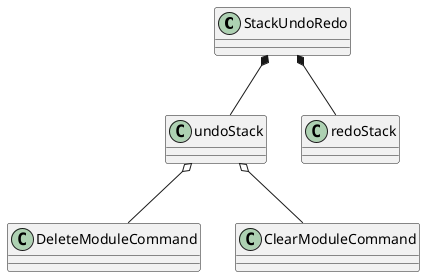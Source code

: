 @startuml
StackUndoRedo *-- undoStack
StackUndoRedo *-- redoStack

undoStack o-- DeleteModuleCommand
undoStack o-- ClearModuleCommand
@enduml
